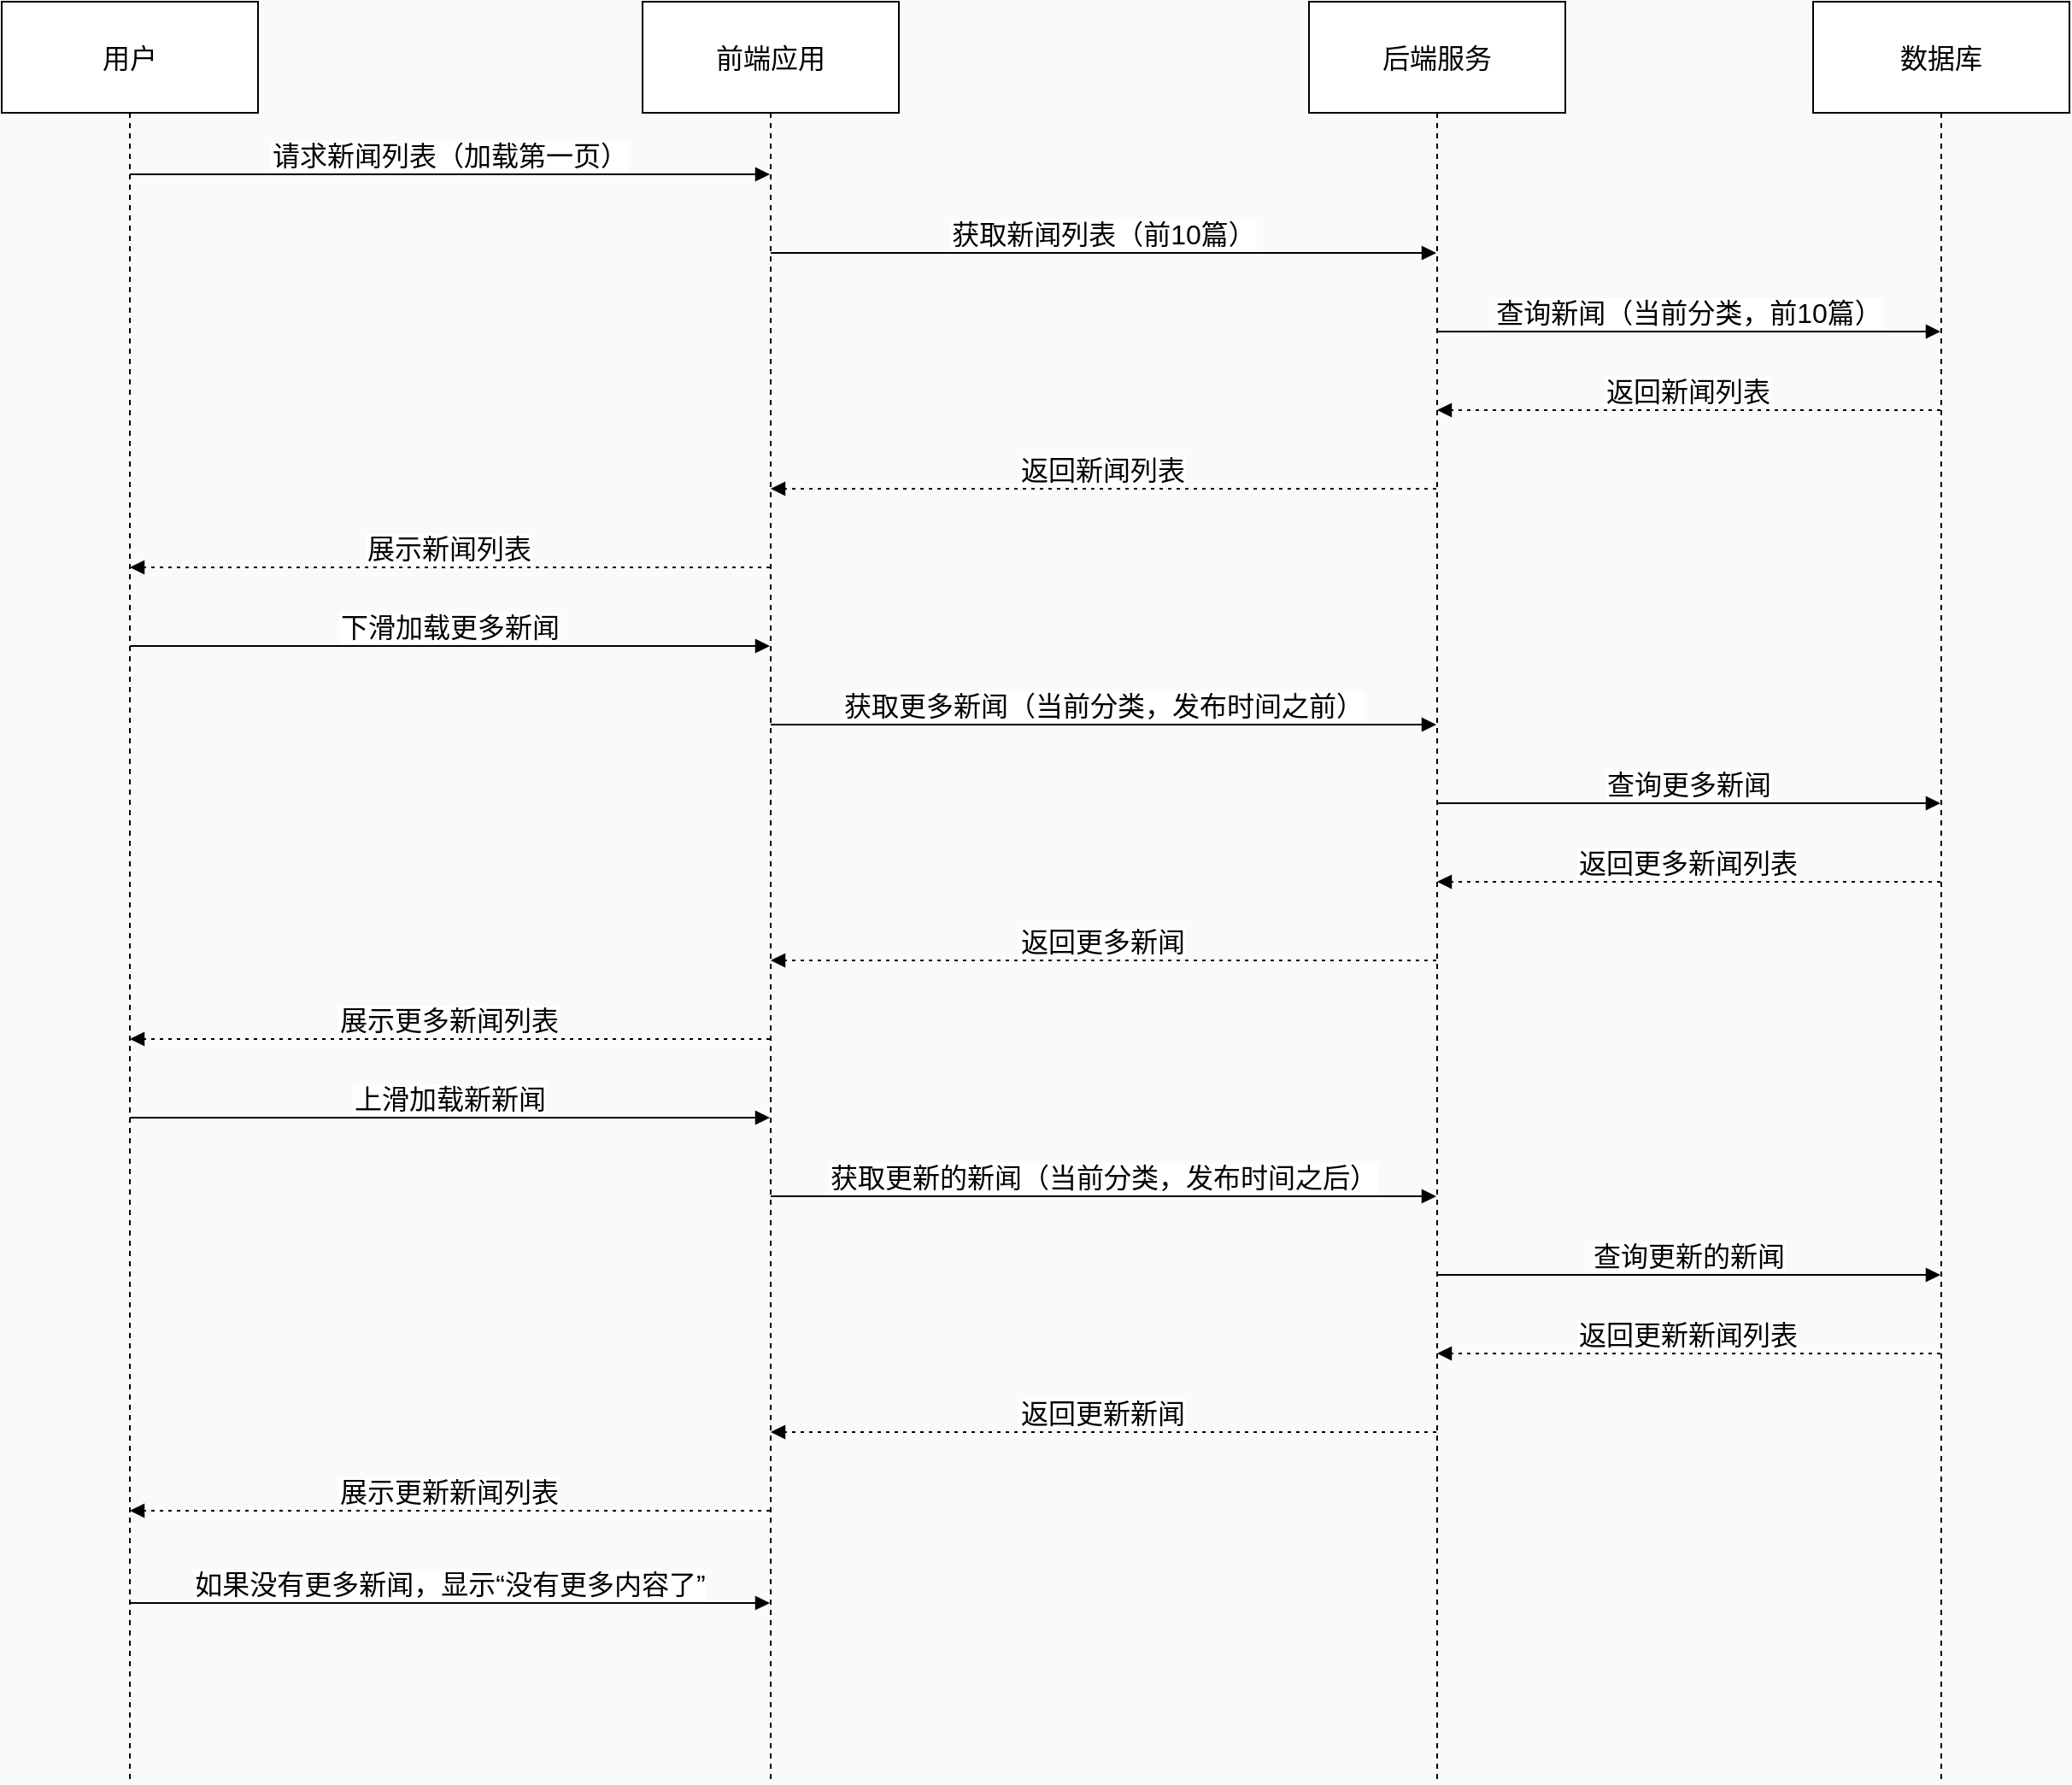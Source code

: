 <mxfile version="24.8.1">
  <diagram name="第 1 页" id="RR9tRt_5y_lAAql5bR6n">
    <mxGraphModel dx="1051" dy="784" grid="1" gridSize="10" guides="1" tooltips="1" connect="1" arrows="1" fold="1" page="1" pageScale="1" pageWidth="827" pageHeight="1169" background="#fafafa" math="0" shadow="0">
      <root>
        <mxCell id="0" />
        <mxCell id="1" parent="0" />
        <mxCell id="c6upfnJrJwocFHqeNwqs-1" value="用户" style="shape=umlLifeline;perimeter=lifelinePerimeter;whiteSpace=wrap;container=1;dropTarget=0;collapsible=0;recursiveResize=0;outlineConnect=0;portConstraint=eastwest;newEdgeStyle={&quot;edgeStyle&quot;:&quot;elbowEdgeStyle&quot;,&quot;elbow&quot;:&quot;vertical&quot;,&quot;curved&quot;:0,&quot;rounded&quot;:0};size=65;fontSize=16;" parent="1" vertex="1">
          <mxGeometry x="20" y="20" width="150" height="1042" as="geometry" />
        </mxCell>
        <mxCell id="c6upfnJrJwocFHqeNwqs-2" value="前端应用" style="shape=umlLifeline;perimeter=lifelinePerimeter;whiteSpace=wrap;container=1;dropTarget=0;collapsible=0;recursiveResize=0;outlineConnect=0;portConstraint=eastwest;newEdgeStyle={&quot;edgeStyle&quot;:&quot;elbowEdgeStyle&quot;,&quot;elbow&quot;:&quot;vertical&quot;,&quot;curved&quot;:0,&quot;rounded&quot;:0};size=65;fontSize=16;" parent="1" vertex="1">
          <mxGeometry x="395" y="20" width="150" height="1042" as="geometry" />
        </mxCell>
        <mxCell id="c6upfnJrJwocFHqeNwqs-3" value="后端服务" style="shape=umlLifeline;perimeter=lifelinePerimeter;whiteSpace=wrap;container=1;dropTarget=0;collapsible=0;recursiveResize=0;outlineConnect=0;portConstraint=eastwest;newEdgeStyle={&quot;edgeStyle&quot;:&quot;elbowEdgeStyle&quot;,&quot;elbow&quot;:&quot;vertical&quot;,&quot;curved&quot;:0,&quot;rounded&quot;:0};size=65;fontSize=16;" parent="1" vertex="1">
          <mxGeometry x="785" y="20" width="150" height="1042" as="geometry" />
        </mxCell>
        <mxCell id="c6upfnJrJwocFHqeNwqs-4" value="数据库" style="shape=umlLifeline;perimeter=lifelinePerimeter;whiteSpace=wrap;container=1;dropTarget=0;collapsible=0;recursiveResize=0;outlineConnect=0;portConstraint=eastwest;newEdgeStyle={&quot;edgeStyle&quot;:&quot;elbowEdgeStyle&quot;,&quot;elbow&quot;:&quot;vertical&quot;,&quot;curved&quot;:0,&quot;rounded&quot;:0};size=65;fontSize=16;" parent="1" vertex="1">
          <mxGeometry x="1080" y="20" width="150" height="1042" as="geometry" />
        </mxCell>
        <mxCell id="c6upfnJrJwocFHqeNwqs-5" value="请求新闻列表（加载第一页）" style="verticalAlign=bottom;edgeStyle=elbowEdgeStyle;elbow=vertical;curved=0;rounded=0;endArrow=block;fontSize=16;" parent="1" source="c6upfnJrJwocFHqeNwqs-1" target="c6upfnJrJwocFHqeNwqs-2" edge="1">
          <mxGeometry relative="1" as="geometry">
            <Array as="points">
              <mxPoint x="291" y="121" />
            </Array>
          </mxGeometry>
        </mxCell>
        <mxCell id="c6upfnJrJwocFHqeNwqs-6" value="获取新闻列表（前10篇）" style="verticalAlign=bottom;edgeStyle=elbowEdgeStyle;elbow=vertical;curved=0;rounded=0;endArrow=block;fontSize=16;" parent="1" source="c6upfnJrJwocFHqeNwqs-2" target="c6upfnJrJwocFHqeNwqs-3" edge="1">
          <mxGeometry relative="1" as="geometry">
            <Array as="points">
              <mxPoint x="674" y="167" />
            </Array>
          </mxGeometry>
        </mxCell>
        <mxCell id="c6upfnJrJwocFHqeNwqs-7" value="查询新闻（当前分类，前10篇）" style="verticalAlign=bottom;edgeStyle=elbowEdgeStyle;elbow=vertical;curved=0;rounded=0;endArrow=block;fontSize=16;" parent="1" source="c6upfnJrJwocFHqeNwqs-3" target="c6upfnJrJwocFHqeNwqs-4" edge="1">
          <mxGeometry relative="1" as="geometry">
            <Array as="points">
              <mxPoint x="1016" y="213" />
            </Array>
          </mxGeometry>
        </mxCell>
        <mxCell id="c6upfnJrJwocFHqeNwqs-8" value="返回新闻列表" style="verticalAlign=bottom;edgeStyle=elbowEdgeStyle;elbow=vertical;curved=0;rounded=0;dashed=1;dashPattern=2 3;endArrow=block;fontSize=16;" parent="1" source="c6upfnJrJwocFHqeNwqs-4" target="c6upfnJrJwocFHqeNwqs-3" edge="1">
          <mxGeometry relative="1" as="geometry">
            <Array as="points">
              <mxPoint x="1019" y="259" />
            </Array>
          </mxGeometry>
        </mxCell>
        <mxCell id="c6upfnJrJwocFHqeNwqs-9" value="返回新闻列表" style="verticalAlign=bottom;edgeStyle=elbowEdgeStyle;elbow=vertical;curved=0;rounded=0;dashed=1;dashPattern=2 3;endArrow=block;fontSize=16;" parent="1" source="c6upfnJrJwocFHqeNwqs-3" target="c6upfnJrJwocFHqeNwqs-2" edge="1">
          <mxGeometry relative="1" as="geometry">
            <Array as="points">
              <mxPoint x="677" y="305" />
            </Array>
          </mxGeometry>
        </mxCell>
        <mxCell id="c6upfnJrJwocFHqeNwqs-10" value="展示新闻列表" style="verticalAlign=bottom;edgeStyle=elbowEdgeStyle;elbow=vertical;curved=0;rounded=0;dashed=1;dashPattern=2 3;endArrow=block;fontSize=16;" parent="1" source="c6upfnJrJwocFHqeNwqs-2" target="c6upfnJrJwocFHqeNwqs-1" edge="1">
          <mxGeometry relative="1" as="geometry">
            <Array as="points">
              <mxPoint x="294" y="351" />
            </Array>
          </mxGeometry>
        </mxCell>
        <mxCell id="c6upfnJrJwocFHqeNwqs-11" value="下滑加载更多新闻" style="verticalAlign=bottom;edgeStyle=elbowEdgeStyle;elbow=vertical;curved=0;rounded=0;endArrow=block;fontSize=16;" parent="1" source="c6upfnJrJwocFHqeNwqs-1" target="c6upfnJrJwocFHqeNwqs-2" edge="1">
          <mxGeometry relative="1" as="geometry">
            <Array as="points">
              <mxPoint x="291" y="397" />
            </Array>
          </mxGeometry>
        </mxCell>
        <mxCell id="c6upfnJrJwocFHqeNwqs-12" value="获取更多新闻（当前分类，发布时间之前）" style="verticalAlign=bottom;edgeStyle=elbowEdgeStyle;elbow=vertical;curved=0;rounded=0;endArrow=block;fontSize=16;" parent="1" source="c6upfnJrJwocFHqeNwqs-2" target="c6upfnJrJwocFHqeNwqs-3" edge="1">
          <mxGeometry relative="1" as="geometry">
            <Array as="points">
              <mxPoint x="674" y="443" />
            </Array>
          </mxGeometry>
        </mxCell>
        <mxCell id="c6upfnJrJwocFHqeNwqs-13" value="查询更多新闻" style="verticalAlign=bottom;edgeStyle=elbowEdgeStyle;elbow=vertical;curved=0;rounded=0;endArrow=block;fontSize=16;" parent="1" source="c6upfnJrJwocFHqeNwqs-3" target="c6upfnJrJwocFHqeNwqs-4" edge="1">
          <mxGeometry relative="1" as="geometry">
            <Array as="points">
              <mxPoint x="1016" y="489" />
            </Array>
          </mxGeometry>
        </mxCell>
        <mxCell id="c6upfnJrJwocFHqeNwqs-14" value="返回更多新闻列表" style="verticalAlign=bottom;edgeStyle=elbowEdgeStyle;elbow=vertical;curved=0;rounded=0;dashed=1;dashPattern=2 3;endArrow=block;fontSize=16;" parent="1" source="c6upfnJrJwocFHqeNwqs-4" target="c6upfnJrJwocFHqeNwqs-3" edge="1">
          <mxGeometry relative="1" as="geometry">
            <Array as="points">
              <mxPoint x="1019" y="535" />
            </Array>
          </mxGeometry>
        </mxCell>
        <mxCell id="c6upfnJrJwocFHqeNwqs-15" value="返回更多新闻" style="verticalAlign=bottom;edgeStyle=elbowEdgeStyle;elbow=vertical;curved=0;rounded=0;dashed=1;dashPattern=2 3;endArrow=block;fontSize=16;" parent="1" source="c6upfnJrJwocFHqeNwqs-3" target="c6upfnJrJwocFHqeNwqs-2" edge="1">
          <mxGeometry relative="1" as="geometry">
            <Array as="points">
              <mxPoint x="677" y="581" />
            </Array>
          </mxGeometry>
        </mxCell>
        <mxCell id="c6upfnJrJwocFHqeNwqs-16" value="展示更多新闻列表" style="verticalAlign=bottom;edgeStyle=elbowEdgeStyle;elbow=vertical;curved=0;rounded=0;dashed=1;dashPattern=2 3;endArrow=block;fontSize=16;" parent="1" source="c6upfnJrJwocFHqeNwqs-2" target="c6upfnJrJwocFHqeNwqs-1" edge="1">
          <mxGeometry relative="1" as="geometry">
            <Array as="points">
              <mxPoint x="294" y="627" />
            </Array>
          </mxGeometry>
        </mxCell>
        <mxCell id="c6upfnJrJwocFHqeNwqs-17" value="上滑加载新新闻" style="verticalAlign=bottom;edgeStyle=elbowEdgeStyle;elbow=vertical;curved=0;rounded=0;endArrow=block;fontSize=16;" parent="1" source="c6upfnJrJwocFHqeNwqs-1" target="c6upfnJrJwocFHqeNwqs-2" edge="1">
          <mxGeometry relative="1" as="geometry">
            <Array as="points">
              <mxPoint x="291" y="673" />
            </Array>
          </mxGeometry>
        </mxCell>
        <mxCell id="c6upfnJrJwocFHqeNwqs-18" value="获取更新的新闻（当前分类，发布时间之后）" style="verticalAlign=bottom;edgeStyle=elbowEdgeStyle;elbow=vertical;curved=0;rounded=0;endArrow=block;fontSize=16;" parent="1" source="c6upfnJrJwocFHqeNwqs-2" target="c6upfnJrJwocFHqeNwqs-3" edge="1">
          <mxGeometry relative="1" as="geometry">
            <Array as="points">
              <mxPoint x="674" y="719" />
            </Array>
          </mxGeometry>
        </mxCell>
        <mxCell id="c6upfnJrJwocFHqeNwqs-19" value="查询更新的新闻" style="verticalAlign=bottom;edgeStyle=elbowEdgeStyle;elbow=vertical;curved=0;rounded=0;endArrow=block;fontSize=16;" parent="1" source="c6upfnJrJwocFHqeNwqs-3" target="c6upfnJrJwocFHqeNwqs-4" edge="1">
          <mxGeometry relative="1" as="geometry">
            <Array as="points">
              <mxPoint x="1016" y="765" />
            </Array>
          </mxGeometry>
        </mxCell>
        <mxCell id="c6upfnJrJwocFHqeNwqs-20" value="返回更新新闻列表" style="verticalAlign=bottom;edgeStyle=elbowEdgeStyle;elbow=vertical;curved=0;rounded=0;dashed=1;dashPattern=2 3;endArrow=block;fontSize=16;" parent="1" source="c6upfnJrJwocFHqeNwqs-4" target="c6upfnJrJwocFHqeNwqs-3" edge="1">
          <mxGeometry relative="1" as="geometry">
            <Array as="points">
              <mxPoint x="1019" y="811" />
            </Array>
          </mxGeometry>
        </mxCell>
        <mxCell id="c6upfnJrJwocFHqeNwqs-21" value="返回更新新闻" style="verticalAlign=bottom;edgeStyle=elbowEdgeStyle;elbow=vertical;curved=0;rounded=0;dashed=1;dashPattern=2 3;endArrow=block;fontSize=16;" parent="1" source="c6upfnJrJwocFHqeNwqs-3" target="c6upfnJrJwocFHqeNwqs-2" edge="1">
          <mxGeometry relative="1" as="geometry">
            <Array as="points">
              <mxPoint x="677" y="857" />
            </Array>
          </mxGeometry>
        </mxCell>
        <mxCell id="c6upfnJrJwocFHqeNwqs-22" value="展示更新新闻列表" style="verticalAlign=bottom;edgeStyle=elbowEdgeStyle;elbow=vertical;curved=0;rounded=0;dashed=1;dashPattern=2 3;endArrow=block;fontSize=16;" parent="1" source="c6upfnJrJwocFHqeNwqs-2" target="c6upfnJrJwocFHqeNwqs-1" edge="1">
          <mxGeometry relative="1" as="geometry">
            <Array as="points">
              <mxPoint x="294" y="903" />
            </Array>
          </mxGeometry>
        </mxCell>
        <mxCell id="c6upfnJrJwocFHqeNwqs-23" value="如果没有更多新闻，显示“没有更多内容了”" style="verticalAlign=bottom;edgeStyle=elbowEdgeStyle;elbow=vertical;curved=0;rounded=0;endArrow=block;fontSize=16;" parent="1" source="c6upfnJrJwocFHqeNwqs-1" target="c6upfnJrJwocFHqeNwqs-2" edge="1">
          <mxGeometry relative="1" as="geometry">
            <Array as="points">
              <mxPoint x="291" y="957" />
            </Array>
          </mxGeometry>
        </mxCell>
      </root>
    </mxGraphModel>
  </diagram>
</mxfile>
